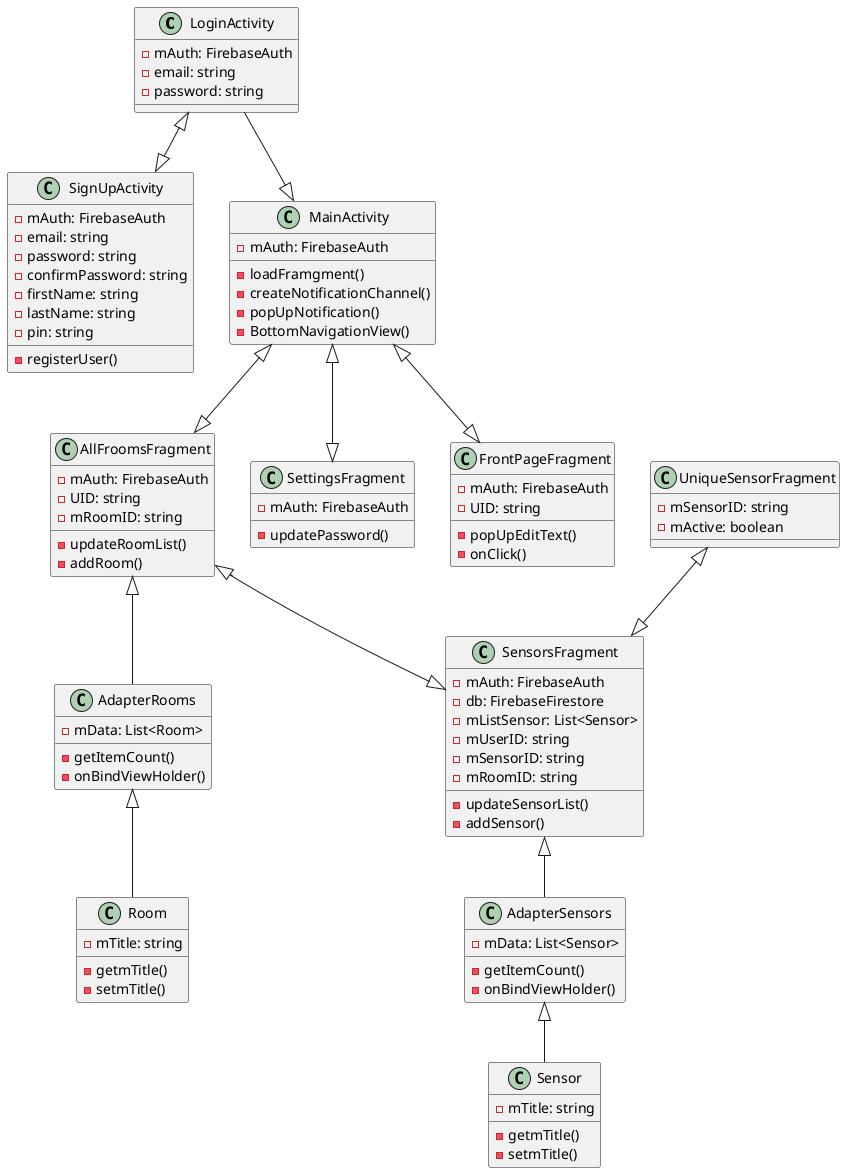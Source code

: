 @startuml
scale 1

'--------------------------  LEVEL 1 --------------------------
LoginActivity <|--|> SignUpActivity
LoginActivity --|> MainActivity

class LoginActivity {
    -mAuth: FirebaseAuth
    -email: string
    -password: string
}


'--------------------------  LEVEL 2 --------------------------
MainActivity <|--|> FrontPageFragment
MainActivity <|--|> AllFroomsFragment
MainActivity <|--|> SettingsFragment

class MainActivity {
    -mAuth: FirebaseAuth
    -loadFramgment()
    -createNotificationChannel()
    -popUpNotification()
    -BottomNavigationView()
}

class SignUpActivity {
    -mAuth: FirebaseAuth
    -registerUser()
    -email: string
    -password: string
    -confirmPassword: string
    -firstName: string
    -lastName: string
    -pin: string
}

'--------------------------  LEVEL 3 --------------------------

class FrontPageFragment {
    -mAuth: FirebaseAuth
    -UID: string
    -popUpEditText()
    -onClick()
}

class AllFroomsFragment {
    -mAuth: FirebaseAuth
    -UID: string
    -mRoomID: string
    -updateRoomList()
    -addRoom()
}

class SettingsFragment {
    -mAuth: FirebaseAuth
    -updatePassword()
}

'--------------------------  LEVEL 4 --------------------------

SensorsFragment <|-- AdapterSensors
AllFroomsFragment <|-- AdapterRooms

AllFroomsFragment <|--|> SensorsFragment

AdapterRooms <|-- Room
AdapterSensors <|-- Sensor

UniqueSensorFragment <|--|> SensorsFragment

class AdapterRooms {
    -getItemCount()
    -onBindViewHolder()
    -mData: List<Room>
}

class Room {
    -mTitle: string
    -getmTitle()
    -setmTitle()
}

class AdapterSensors {
    -getItemCount()
    -onBindViewHolder()
    -mData: List<Sensor>
}

class SensorsFragment {
    -mAuth: FirebaseAuth
    -db: FirebaseFirestore
    -mListSensor: List<Sensor>
    -mUserID: string
    -mSensorID: string
    -mRoomID: string
    -updateSensorList()
    -addSensor()
}

class Sensor {
    -mTitle: string
    -getmTitle()
    -setmTitle()
}

class UniqueSensorFragment {
    -mSensorID: string
    -mActive: boolean
}
@enduml